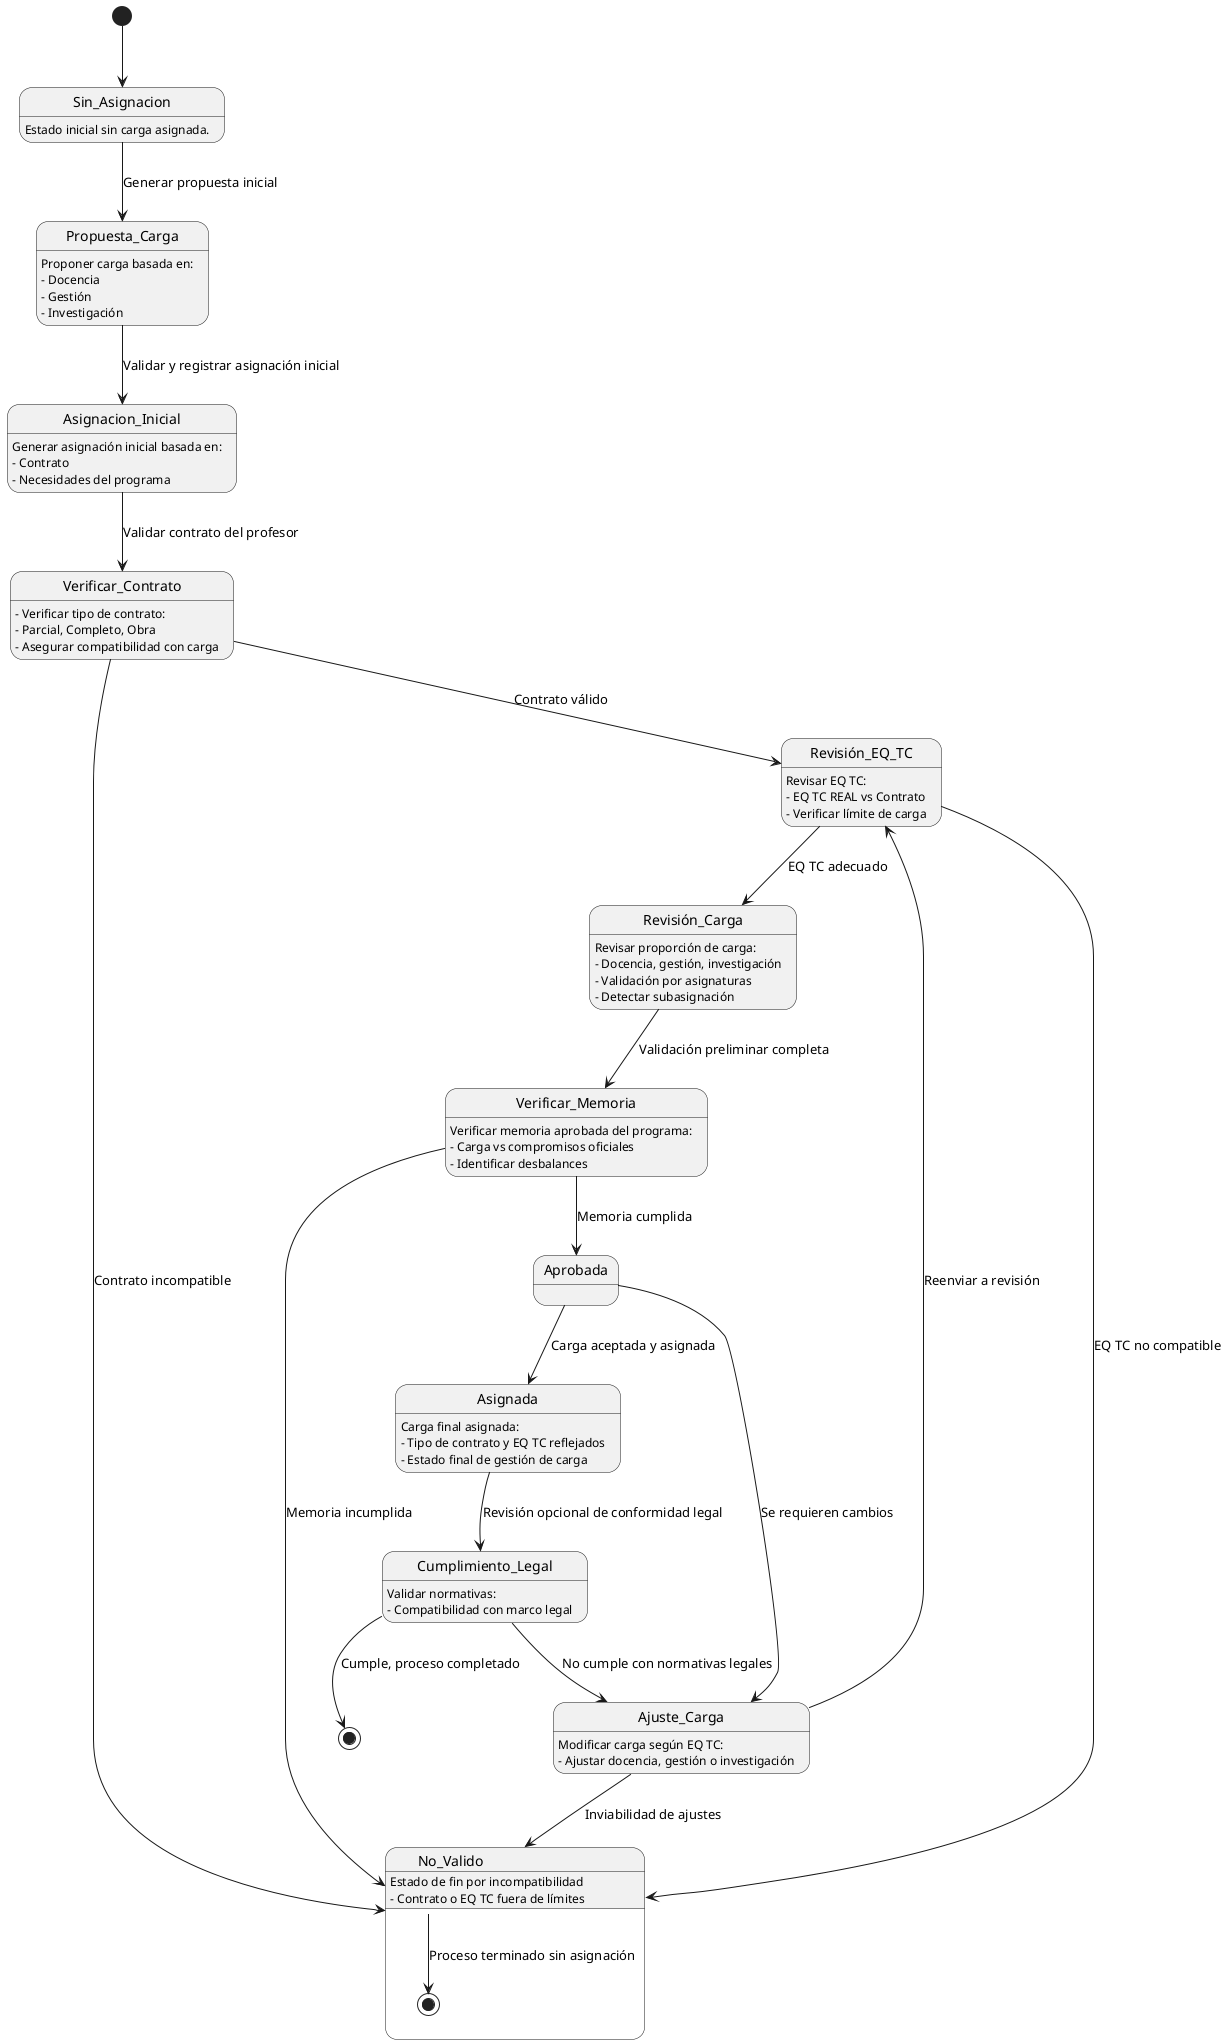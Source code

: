 @startuml
[*] --> Sin_Asignacion

state Sin_Asignacion {
    Sin_Asignacion : Estado inicial sin carga asignada.
}

Sin_Asignacion --> Propuesta_Carga : Generar propuesta inicial

state Propuesta_Carga {
    Propuesta_Carga : Proponer carga basada en:
    Propuesta_Carga : - Docencia
    Propuesta_Carga : - Gestión
    Propuesta_Carga : - Investigación
}

Propuesta_Carga --> Asignacion_Inicial : Validar y registrar asignación inicial

state Asignacion_Inicial {
    Asignacion_Inicial : Generar asignación inicial basada en:
    Asignacion_Inicial : - Contrato
    Asignacion_Inicial : - Necesidades del programa
}

Asignacion_Inicial --> Verificar_Contrato : Validar contrato del profesor

state Verificar_Contrato {
    Verificar_Contrato : - Verificar tipo de contrato:
    Verificar_Contrato : - Parcial, Completo, Obra
    Verificar_Contrato : - Asegurar compatibilidad con carga
}

Verificar_Contrato --> No_Valido : Contrato incompatible

state No_Valido {
    No_Valido : Estado de fin por incompatibilidad
    No_Valido : - Contrato o EQ TC fuera de límites
    No_Valido --> [*] : Proceso terminado sin asignación
}

Verificar_Contrato --> Revisión_EQ_TC : Contrato válido

state Revisión_EQ_TC {
    Revisión_EQ_TC : Revisar EQ TC:
    Revisión_EQ_TC : - EQ TC REAL vs Contrato
    Revisión_EQ_TC : - Verificar límite de carga
}

Revisión_EQ_TC --> No_Valido : EQ TC no compatible
Revisión_EQ_TC --> Revisión_Carga : EQ TC adecuado

state Revisión_Carga {
    Revisión_Carga : Revisar proporción de carga:
    Revisión_Carga : - Docencia, gestión, investigación
    Revisión_Carga : - Validación por asignaturas
    Revisión_Carga : - Detectar subasignación
}

Revisión_Carga --> Verificar_Memoria : Validación preliminar completa

state Verificar_Memoria {
    Verificar_Memoria : Verificar memoria aprobada del programa:
    Verificar_Memoria : - Carga vs compromisos oficiales
    Verificar_Memoria : - Identificar desbalances
}

Verificar_Memoria --> No_Valido : Memoria incumplida
Verificar_Memoria --> Aprobada : Memoria cumplida

Aprobada --> Asignada : Carga aceptada y asignada

state Asignada {
    Asignada : Carga final asignada:
    Asignada : - Tipo de contrato y EQ TC reflejados
    Asignada : - Estado final de gestión de carga
}

Asignada --> Cumplimiento_Legal : Revisión opcional de conformidad legal

state Cumplimiento_Legal {
    Cumplimiento_Legal : Validar normativas:
    Cumplimiento_Legal : - Compatibilidad con marco legal
}

Cumplimiento_Legal --> Ajuste_Carga : No cumple con normativas legales
Cumplimiento_Legal --> [*] : Cumple, proceso completado

Aprobada --> Ajuste_Carga : Se requieren cambios

state Ajuste_Carga {
    Ajuste_Carga : Modificar carga según EQ TC:
    Ajuste_Carga : - Ajustar docencia, gestión o investigación
    Ajuste_Carga --> Revisión_EQ_TC : Reenviar a revisión
    Ajuste_Carga --> No_Valido : Inviabilidad de ajustes
}
@enduml
